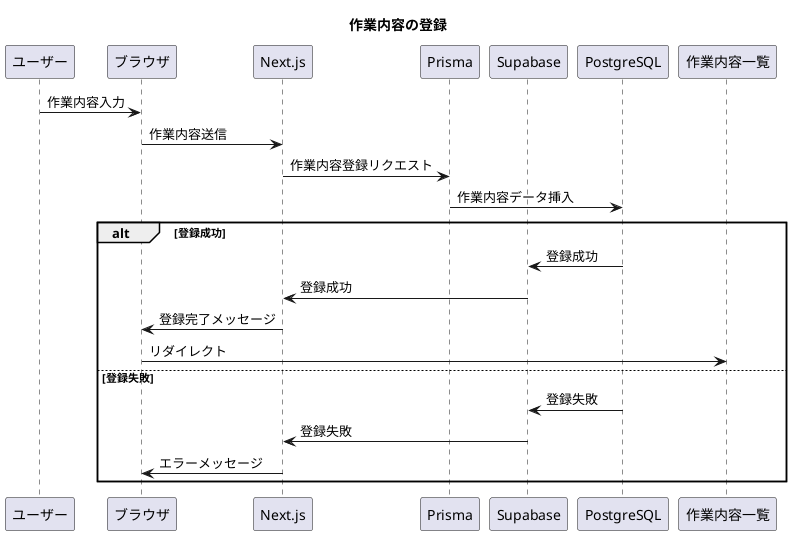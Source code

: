 @startuml funcCategoryInsert
title "作業内容の登録"

participant ユーザー
participant ブラウザ
participant Next.js
participant Prisma
participant Supabase
participant PostgreSQL
participant 作業内容一覧

ユーザー -> ブラウザ: 作業内容入力
ブラウザ -> Next.js: 作業内容送信
Next.js -> Prisma: 作業内容登録リクエスト
Prisma -> PostgreSQL: 作業内容データ挿入
alt 登録成功
PostgreSQL -> Supabase: 登録成功
  Supabase -> Next.js: 登録成功
  Next.js -> ブラウザ: 登録完了メッセージ
ブラウザ -> 作業内容一覧: リダイレクト
else 登録失敗
  PostgreSQL -> Supabase: 登録失敗
  Supabase -> Next.js: 登録失敗
  Next.js -> ブラウザ: エラーメッセージ
end

@enduml